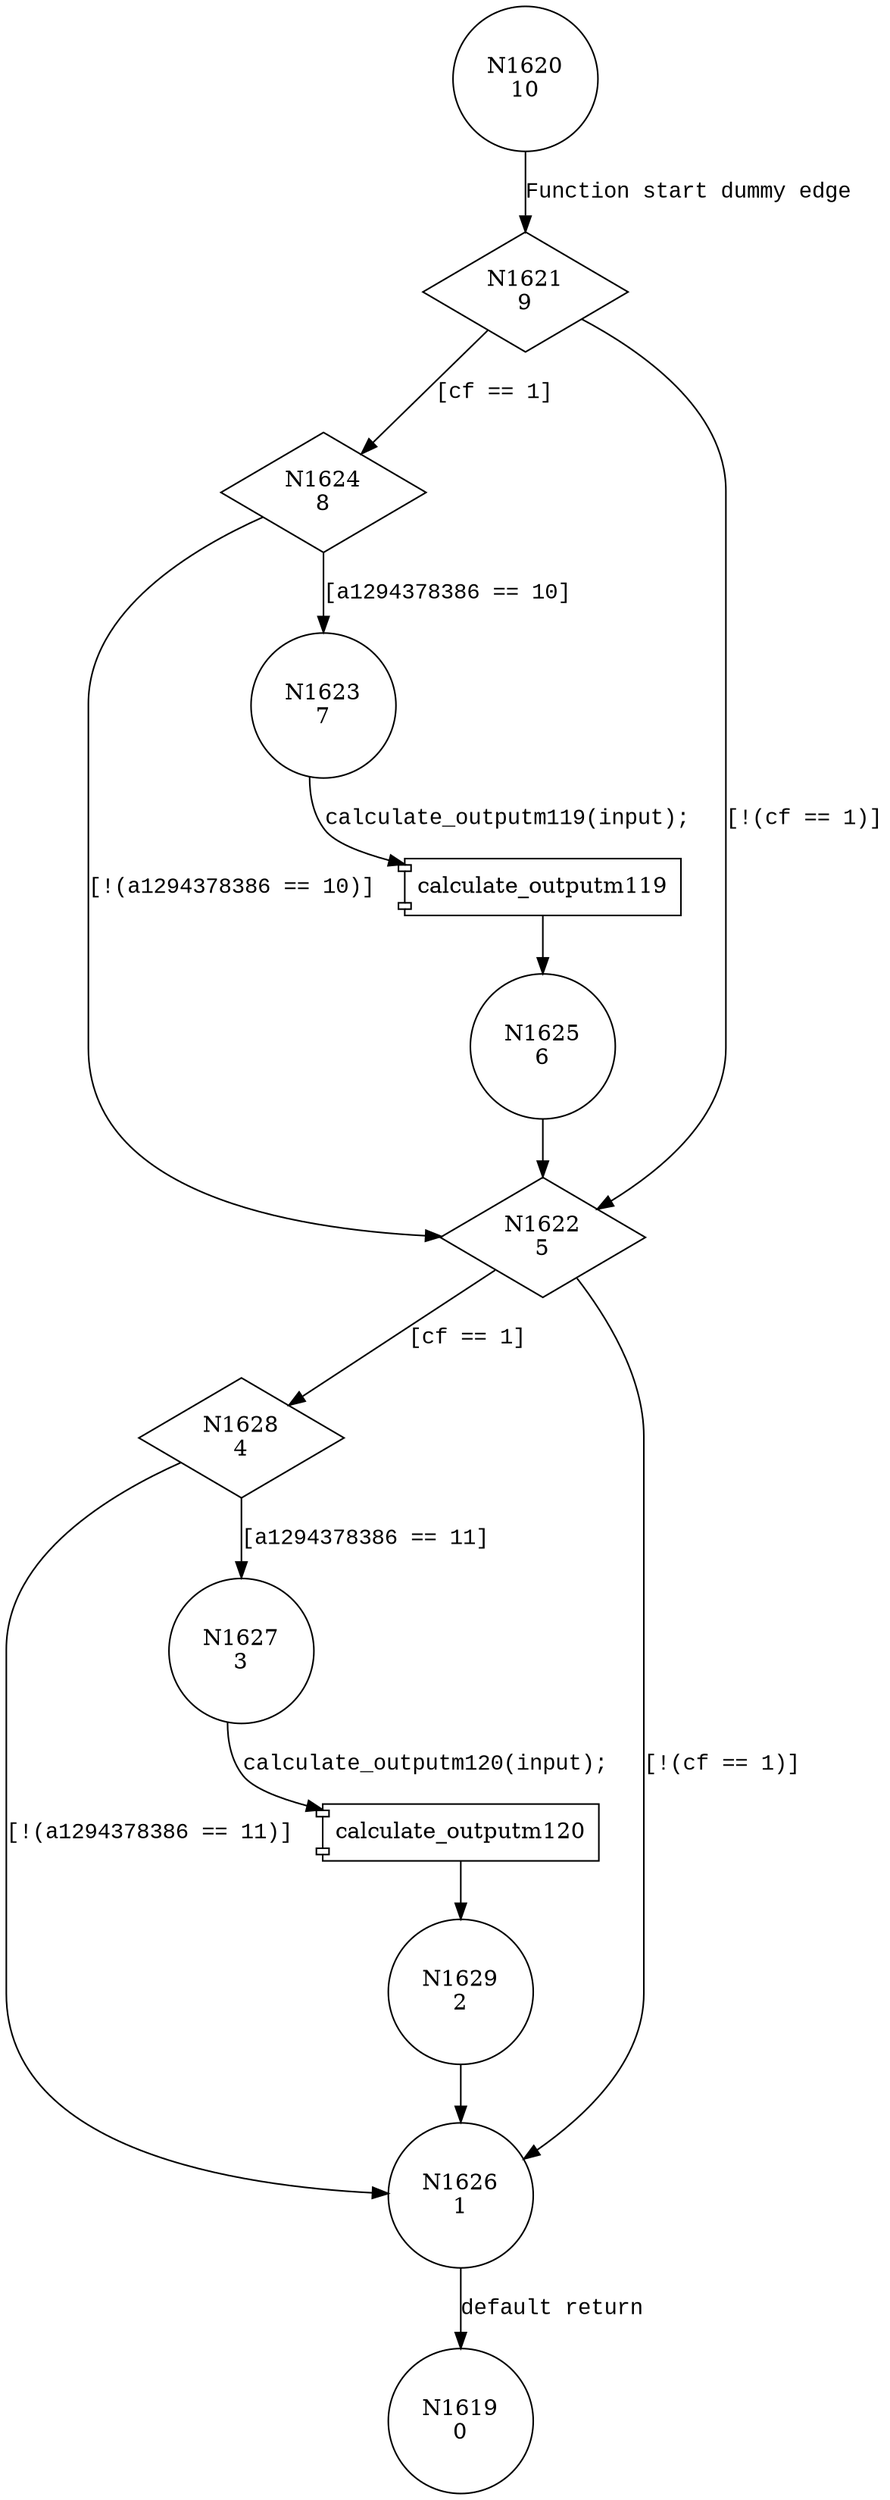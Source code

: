 digraph calculate_outputm23 {
1620 [shape="circle" label="N1620\n10"]
1621 [shape="diamond" label="N1621\n9"]
1624 [shape="diamond" label="N1624\n8"]
1622 [shape="diamond" label="N1622\n5"]
1628 [shape="diamond" label="N1628\n4"]
1626 [shape="circle" label="N1626\n1"]
1619 [shape="circle" label="N1619\n0"]
1627 [shape="circle" label="N1627\n3"]
1629 [shape="circle" label="N1629\n2"]
1623 [shape="circle" label="N1623\n7"]
1625 [shape="circle" label="N1625\n6"]
1620 -> 1621 [label="Function start dummy edge" fontname="Courier New"]
1621 -> 1624 [label="[cf == 1]" fontname="Courier New"]
1621 -> 1622 [label="[!(cf == 1)]" fontname="Courier New"]
1622 -> 1628 [label="[cf == 1]" fontname="Courier New"]
1622 -> 1626 [label="[!(cf == 1)]" fontname="Courier New"]
1626 -> 1619 [label="default return" fontname="Courier New"]
1628 -> 1627 [label="[a1294378386 == 11]" fontname="Courier New"]
1628 -> 1626 [label="[!(a1294378386 == 11)]" fontname="Courier New"]
100143 [shape="component" label="calculate_outputm120"]
1627 -> 100143 [label="calculate_outputm120(input);" fontname="Courier New"]
100143 -> 1629 [label="" fontname="Courier New"]
1624 -> 1623 [label="[a1294378386 == 10]" fontname="Courier New"]
1624 -> 1622 [label="[!(a1294378386 == 10)]" fontname="Courier New"]
100144 [shape="component" label="calculate_outputm119"]
1623 -> 100144 [label="calculate_outputm119(input);" fontname="Courier New"]
100144 -> 1625 [label="" fontname="Courier New"]
1629 -> 1626 [label="" fontname="Courier New"]
1625 -> 1622 [label="" fontname="Courier New"]
}